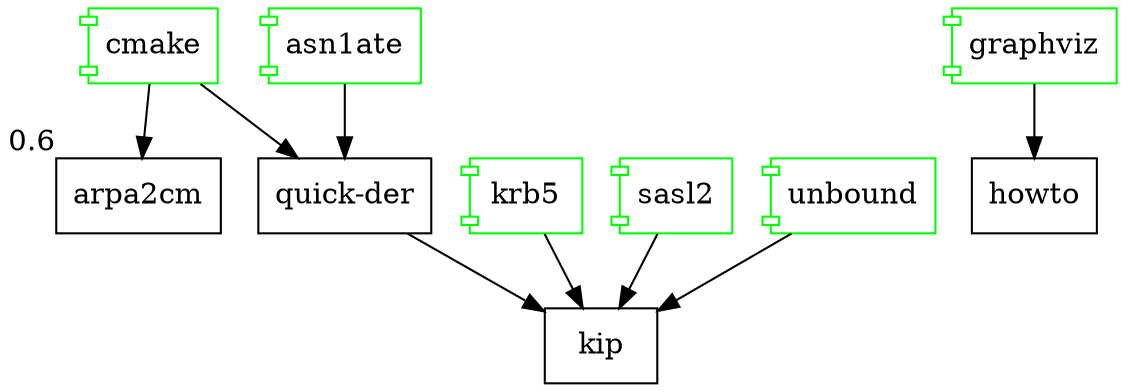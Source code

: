 strict digraph arpa2 {
// External dependencies
node [shape=component,color=green];
// Tools
"cmake";
"graphviz";

// Libraries / packages
"asn1ate";
"krb5";
"sasl2";
"unbound";

// ARPA2 components
node [shape=box,color=black];
"howto";
"arpa2cm"[xlabel="0.6"];
"quick-der";
"kip";

// Dependencies
"graphviz" -> "howto";

"cmake" -> "arpa2cm";

"asn1ate" -> "quick-der";
"cmake" -> "quick-der";

"krb5" -> "kip";
"quick-der" -> "kip";
"sasl2" -> "kip";
"unbound" -> "kip";
}
